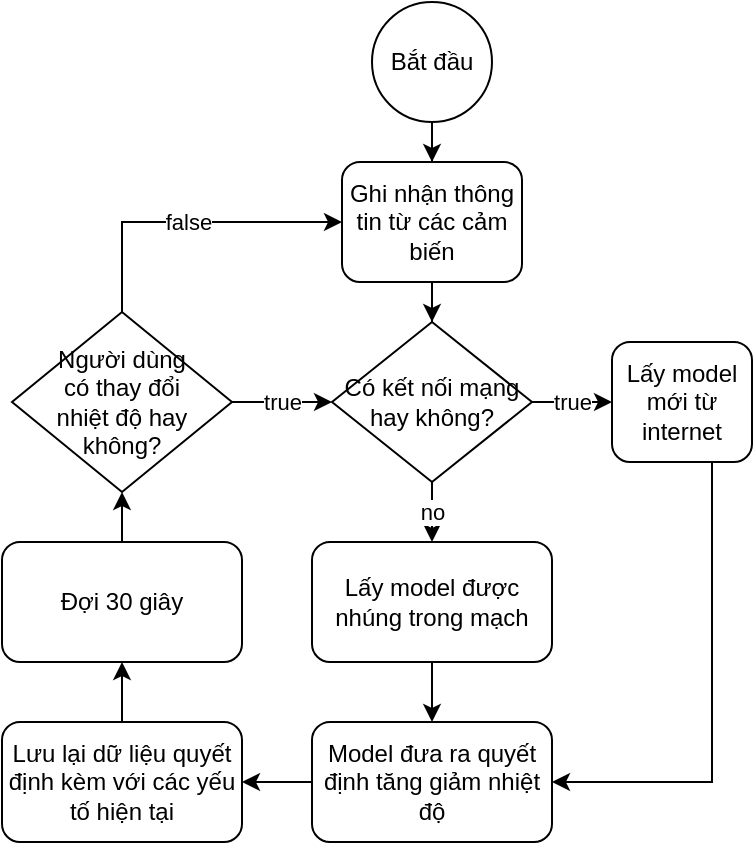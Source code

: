 <mxfile version="21.1.4" type="github">
  <diagram name="Trang-1" id="ZbRz-hckCCUjyN23ai8m">
    <mxGraphModel dx="1114" dy="584" grid="1" gridSize="10" guides="1" tooltips="1" connect="1" arrows="1" fold="1" page="1" pageScale="1" pageWidth="827" pageHeight="1169" math="0" shadow="0">
      <root>
        <mxCell id="0" />
        <mxCell id="1" parent="0" />
        <mxCell id="nA8IXqnX41yCRNvTGrDV-3" style="edgeStyle=orthogonalEdgeStyle;rounded=0;orthogonalLoop=1;jettySize=auto;html=1;entryX=0.5;entryY=0;entryDx=0;entryDy=0;" parent="1" source="nA8IXqnX41yCRNvTGrDV-1" target="nA8IXqnX41yCRNvTGrDV-2" edge="1">
          <mxGeometry relative="1" as="geometry" />
        </mxCell>
        <mxCell id="nA8IXqnX41yCRNvTGrDV-1" value="Bắt đầu" style="ellipse;whiteSpace=wrap;html=1;" parent="1" vertex="1">
          <mxGeometry x="300" y="70" width="60" height="60" as="geometry" />
        </mxCell>
        <mxCell id="nA8IXqnX41yCRNvTGrDV-5" style="edgeStyle=orthogonalEdgeStyle;rounded=0;orthogonalLoop=1;jettySize=auto;html=1;entryX=0.5;entryY=0;entryDx=0;entryDy=0;" parent="1" source="nA8IXqnX41yCRNvTGrDV-2" target="nA8IXqnX41yCRNvTGrDV-4" edge="1">
          <mxGeometry relative="1" as="geometry" />
        </mxCell>
        <mxCell id="nA8IXqnX41yCRNvTGrDV-2" value="Ghi nhận thông tin từ các cảm biến" style="rounded=1;whiteSpace=wrap;html=1;" parent="1" vertex="1">
          <mxGeometry x="285" y="150" width="90" height="60" as="geometry" />
        </mxCell>
        <mxCell id="nA8IXqnX41yCRNvTGrDV-8" value="true" style="edgeStyle=orthogonalEdgeStyle;rounded=0;orthogonalLoop=1;jettySize=auto;html=1;entryX=0;entryY=0.5;entryDx=0;entryDy=0;" parent="1" source="nA8IXqnX41yCRNvTGrDV-4" target="nA8IXqnX41yCRNvTGrDV-6" edge="1">
          <mxGeometry relative="1" as="geometry" />
        </mxCell>
        <mxCell id="nA8IXqnX41yCRNvTGrDV-9" value="no" style="edgeStyle=orthogonalEdgeStyle;rounded=0;orthogonalLoop=1;jettySize=auto;html=1;entryX=0.5;entryY=0;entryDx=0;entryDy=0;" parent="1" source="nA8IXqnX41yCRNvTGrDV-4" target="nA8IXqnX41yCRNvTGrDV-7" edge="1">
          <mxGeometry relative="1" as="geometry" />
        </mxCell>
        <mxCell id="nA8IXqnX41yCRNvTGrDV-4" value="Có kết nối mạng hay không?" style="rhombus;whiteSpace=wrap;html=1;" parent="1" vertex="1">
          <mxGeometry x="280" y="230" width="100" height="80" as="geometry" />
        </mxCell>
        <mxCell id="nX6aUdpyZatrIhJqnD4u-4" style="edgeStyle=orthogonalEdgeStyle;rounded=0;orthogonalLoop=1;jettySize=auto;html=1;entryX=1;entryY=0.5;entryDx=0;entryDy=0;" edge="1" parent="1" source="nA8IXqnX41yCRNvTGrDV-6" target="nX6aUdpyZatrIhJqnD4u-2">
          <mxGeometry relative="1" as="geometry">
            <Array as="points">
              <mxPoint x="470" y="460" />
            </Array>
          </mxGeometry>
        </mxCell>
        <mxCell id="nA8IXqnX41yCRNvTGrDV-6" value="Lấy model mới từ internet" style="rounded=1;whiteSpace=wrap;html=1;" parent="1" vertex="1">
          <mxGeometry x="420" y="240" width="70" height="60" as="geometry" />
        </mxCell>
        <mxCell id="nX6aUdpyZatrIhJqnD4u-1" style="edgeStyle=orthogonalEdgeStyle;rounded=0;orthogonalLoop=1;jettySize=auto;html=1;entryX=0.5;entryY=0;entryDx=0;entryDy=0;" edge="1" parent="1" source="nA8IXqnX41yCRNvTGrDV-7" target="nX6aUdpyZatrIhJqnD4u-2">
          <mxGeometry relative="1" as="geometry">
            <mxPoint x="330" y="450" as="targetPoint" />
          </mxGeometry>
        </mxCell>
        <mxCell id="nA8IXqnX41yCRNvTGrDV-7" value="Lấy model được nhúng trong mạch" style="rounded=1;whiteSpace=wrap;html=1;" parent="1" vertex="1">
          <mxGeometry x="270" y="340" width="120" height="60" as="geometry" />
        </mxCell>
        <mxCell id="nX6aUdpyZatrIhJqnD4u-5" style="edgeStyle=orthogonalEdgeStyle;rounded=0;orthogonalLoop=1;jettySize=auto;html=1;" edge="1" parent="1" source="nX6aUdpyZatrIhJqnD4u-2" target="nX6aUdpyZatrIhJqnD4u-6">
          <mxGeometry relative="1" as="geometry">
            <mxPoint x="220" y="460" as="targetPoint" />
          </mxGeometry>
        </mxCell>
        <mxCell id="nX6aUdpyZatrIhJqnD4u-2" value="Model đưa ra quyết định tăng giảm nhiệt độ" style="rounded=1;whiteSpace=wrap;html=1;" vertex="1" parent="1">
          <mxGeometry x="270" y="430" width="120" height="60" as="geometry" />
        </mxCell>
        <mxCell id="nX6aUdpyZatrIhJqnD4u-8" style="edgeStyle=orthogonalEdgeStyle;rounded=0;orthogonalLoop=1;jettySize=auto;html=1;entryX=0.5;entryY=1;entryDx=0;entryDy=0;" edge="1" parent="1" source="nX6aUdpyZatrIhJqnD4u-6" target="nX6aUdpyZatrIhJqnD4u-9">
          <mxGeometry relative="1" as="geometry">
            <mxPoint x="180" y="390" as="targetPoint" />
          </mxGeometry>
        </mxCell>
        <mxCell id="nX6aUdpyZatrIhJqnD4u-6" value="Lưu lại dữ liệu quyết định kèm với các yếu tố hiện tại" style="rounded=1;whiteSpace=wrap;html=1;" vertex="1" parent="1">
          <mxGeometry x="115" y="430" width="120" height="60" as="geometry" />
        </mxCell>
        <mxCell id="nX6aUdpyZatrIhJqnD4u-13" value="true" style="edgeStyle=orthogonalEdgeStyle;rounded=0;orthogonalLoop=1;jettySize=auto;html=1;entryX=0;entryY=0.5;entryDx=0;entryDy=0;" edge="1" parent="1" source="nX6aUdpyZatrIhJqnD4u-7" target="nA8IXqnX41yCRNvTGrDV-4">
          <mxGeometry relative="1" as="geometry" />
        </mxCell>
        <mxCell id="nX6aUdpyZatrIhJqnD4u-14" value="false" style="edgeStyle=orthogonalEdgeStyle;rounded=0;orthogonalLoop=1;jettySize=auto;html=1;entryX=0;entryY=0.5;entryDx=0;entryDy=0;" edge="1" parent="1" source="nX6aUdpyZatrIhJqnD4u-7" target="nA8IXqnX41yCRNvTGrDV-2">
          <mxGeometry relative="1" as="geometry">
            <Array as="points">
              <mxPoint x="175" y="180" />
            </Array>
          </mxGeometry>
        </mxCell>
        <mxCell id="nX6aUdpyZatrIhJqnD4u-7" value="Người dùng &lt;br&gt;có thay đổi &lt;br&gt;nhiệt độ hay không?" style="rhombus;whiteSpace=wrap;html=1;" vertex="1" parent="1">
          <mxGeometry x="120" y="225" width="110" height="90" as="geometry" />
        </mxCell>
        <mxCell id="nX6aUdpyZatrIhJqnD4u-12" style="edgeStyle=orthogonalEdgeStyle;rounded=0;orthogonalLoop=1;jettySize=auto;html=1;" edge="1" parent="1" source="nX6aUdpyZatrIhJqnD4u-9" target="nX6aUdpyZatrIhJqnD4u-7">
          <mxGeometry relative="1" as="geometry" />
        </mxCell>
        <mxCell id="nX6aUdpyZatrIhJqnD4u-9" value="Đợi 30 giây" style="rounded=1;whiteSpace=wrap;html=1;" vertex="1" parent="1">
          <mxGeometry x="115" y="340" width="120" height="60" as="geometry" />
        </mxCell>
      </root>
    </mxGraphModel>
  </diagram>
</mxfile>
